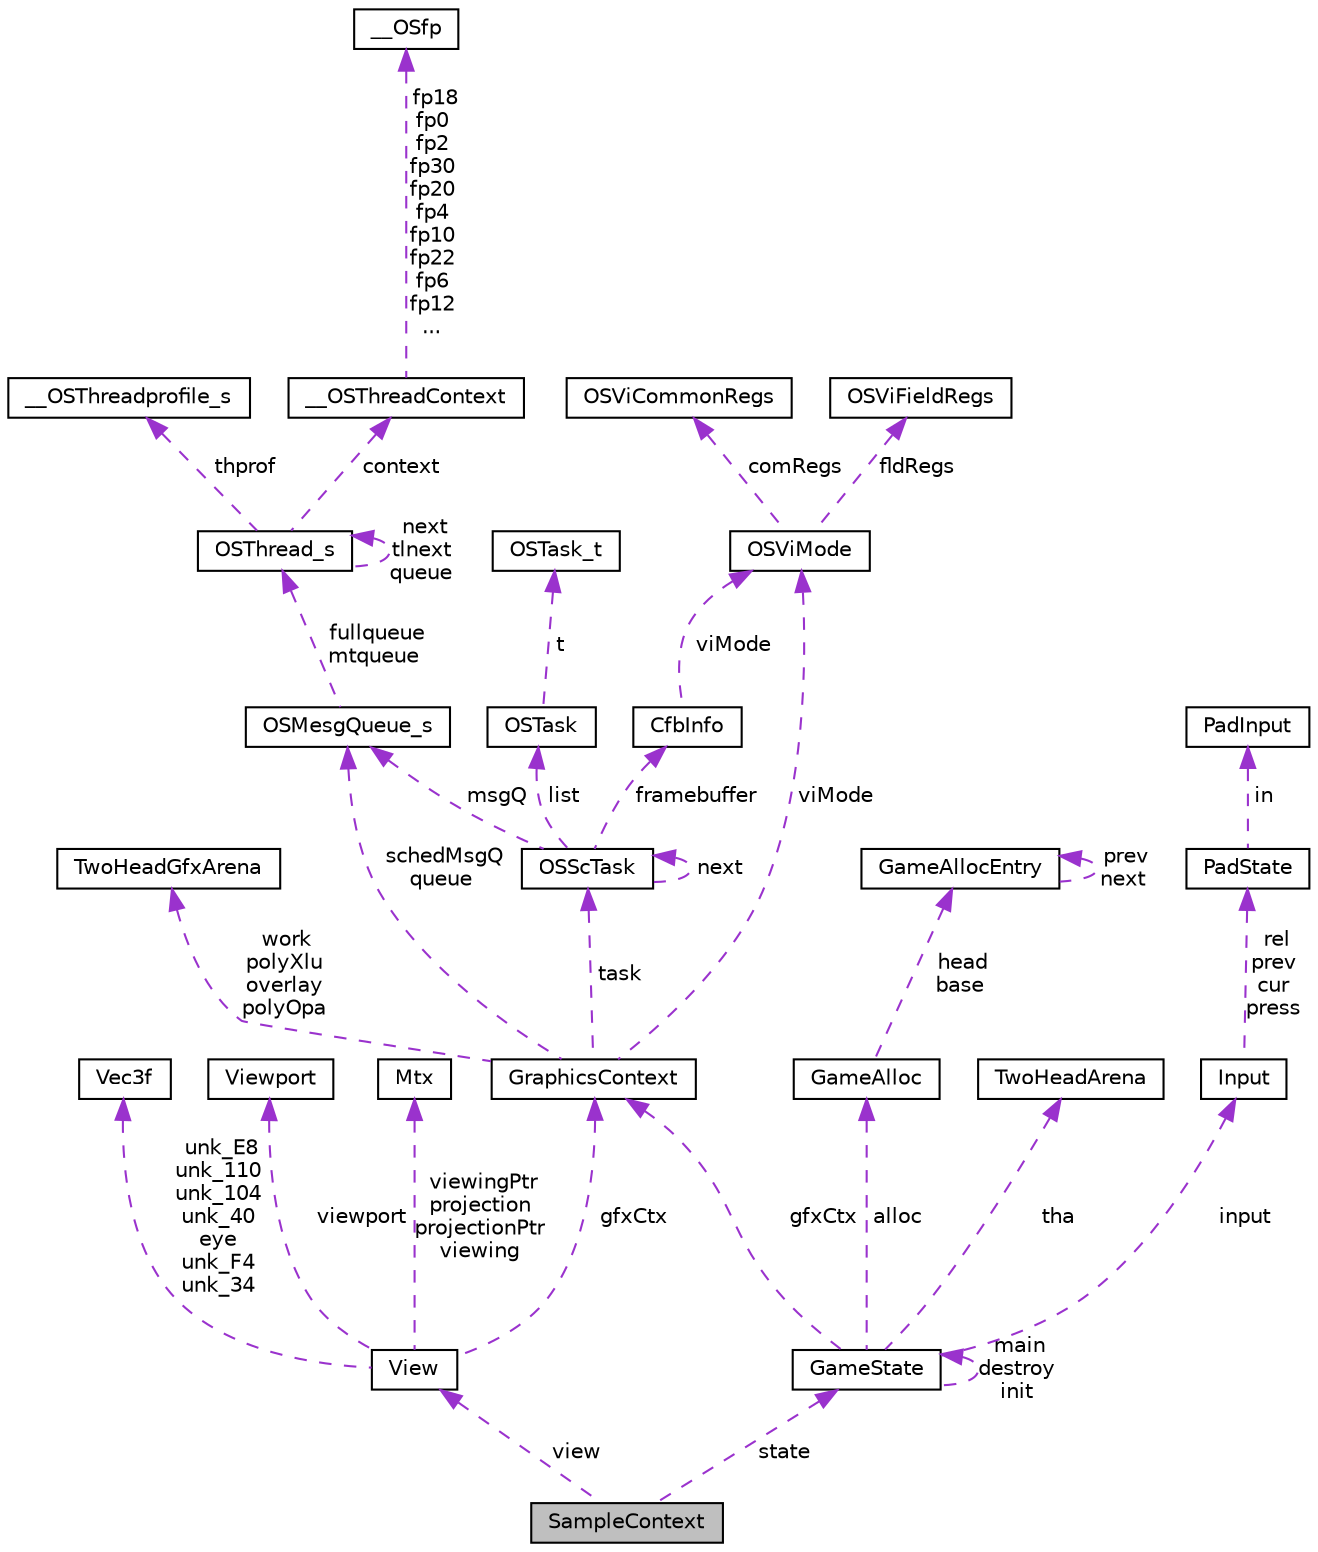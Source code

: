digraph "SampleContext"
{
 // LATEX_PDF_SIZE
  edge [fontname="Helvetica",fontsize="10",labelfontname="Helvetica",labelfontsize="10"];
  node [fontname="Helvetica",fontsize="10",shape=record];
  Node1 [label="SampleContext",height=0.2,width=0.4,color="black", fillcolor="grey75", style="filled", fontcolor="black",tooltip=" "];
  Node2 -> Node1 [dir="back",color="darkorchid3",fontsize="10",style="dashed",label=" view" ,fontname="Helvetica"];
  Node2 [label="View",height=0.2,width=0.4,color="black", fillcolor="white", style="filled",URL="$d0/d34/structView.html",tooltip=" "];
  Node3 -> Node2 [dir="back",color="darkorchid3",fontsize="10",style="dashed",label=" gfxCtx" ,fontname="Helvetica"];
  Node3 [label="GraphicsContext",height=0.2,width=0.4,color="black", fillcolor="white", style="filled",URL="$d7/d6b/structGraphicsContext.html",tooltip=" "];
  Node4 -> Node3 [dir="back",color="darkorchid3",fontsize="10",style="dashed",label=" work\npolyXlu\noverlay\npolyOpa" ,fontname="Helvetica"];
  Node4 [label="TwoHeadGfxArena",height=0.2,width=0.4,color="black", fillcolor="white", style="filled",URL="$d9/d14/structTwoHeadGfxArena.html",tooltip=" "];
  Node5 -> Node3 [dir="back",color="darkorchid3",fontsize="10",style="dashed",label=" task" ,fontname="Helvetica"];
  Node5 [label="OSScTask",height=0.2,width=0.4,color="black", fillcolor="white", style="filled",URL="$dd/d33/structOSScTask.html",tooltip=" "];
  Node5 -> Node5 [dir="back",color="darkorchid3",fontsize="10",style="dashed",label=" next" ,fontname="Helvetica"];
  Node6 -> Node5 [dir="back",color="darkorchid3",fontsize="10",style="dashed",label=" msgQ" ,fontname="Helvetica"];
  Node6 [label="OSMesgQueue_s",height=0.2,width=0.4,color="black", fillcolor="white", style="filled",URL="$dc/d50/structOSMesgQueue__s.html",tooltip=" "];
  Node7 -> Node6 [dir="back",color="darkorchid3",fontsize="10",style="dashed",label=" fullqueue\nmtqueue" ,fontname="Helvetica"];
  Node7 [label="OSThread_s",height=0.2,width=0.4,color="black", fillcolor="white", style="filled",URL="$da/dec/structOSThread__s.html",tooltip=" "];
  Node8 -> Node7 [dir="back",color="darkorchid3",fontsize="10",style="dashed",label=" thprof" ,fontname="Helvetica"];
  Node8 [label="__OSThreadprofile_s",height=0.2,width=0.4,color="black", fillcolor="white", style="filled",URL="$dc/d70/struct____OSThreadprofile__s.html",tooltip=" "];
  Node7 -> Node7 [dir="back",color="darkorchid3",fontsize="10",style="dashed",label=" next\ntlnext\nqueue" ,fontname="Helvetica"];
  Node9 -> Node7 [dir="back",color="darkorchid3",fontsize="10",style="dashed",label=" context" ,fontname="Helvetica"];
  Node9 [label="__OSThreadContext",height=0.2,width=0.4,color="black", fillcolor="white", style="filled",URL="$d9/dec/struct____OSThreadContext.html",tooltip=" "];
  Node10 -> Node9 [dir="back",color="darkorchid3",fontsize="10",style="dashed",label=" fp18\nfp0\nfp2\nfp30\nfp20\nfp4\nfp10\nfp22\nfp6\nfp12\n..." ,fontname="Helvetica"];
  Node10 [label="__OSfp",height=0.2,width=0.4,color="black", fillcolor="white", style="filled",URL="$d0/d5b/union____OSfp.html",tooltip=" "];
  Node11 -> Node5 [dir="back",color="darkorchid3",fontsize="10",style="dashed",label=" list" ,fontname="Helvetica"];
  Node11 [label="OSTask",height=0.2,width=0.4,color="black", fillcolor="white", style="filled",URL="$d7/da9/unionOSTask.html",tooltip=" "];
  Node12 -> Node11 [dir="back",color="darkorchid3",fontsize="10",style="dashed",label=" t" ,fontname="Helvetica"];
  Node12 [label="OSTask_t",height=0.2,width=0.4,color="black", fillcolor="white", style="filled",URL="$dc/da4/structOSTask__t.html",tooltip=" "];
  Node13 -> Node5 [dir="back",color="darkorchid3",fontsize="10",style="dashed",label=" framebuffer" ,fontname="Helvetica"];
  Node13 [label="CfbInfo",height=0.2,width=0.4,color="black", fillcolor="white", style="filled",URL="$de/d30/structCfbInfo.html",tooltip=" "];
  Node14 -> Node13 [dir="back",color="darkorchid3",fontsize="10",style="dashed",label=" viMode" ,fontname="Helvetica"];
  Node14 [label="OSViMode",height=0.2,width=0.4,color="black", fillcolor="white", style="filled",URL="$d8/de1/structOSViMode.html",tooltip=" "];
  Node15 -> Node14 [dir="back",color="darkorchid3",fontsize="10",style="dashed",label=" comRegs" ,fontname="Helvetica"];
  Node15 [label="OSViCommonRegs",height=0.2,width=0.4,color="black", fillcolor="white", style="filled",URL="$dd/df9/structOSViCommonRegs.html",tooltip=" "];
  Node16 -> Node14 [dir="back",color="darkorchid3",fontsize="10",style="dashed",label=" fldRegs" ,fontname="Helvetica"];
  Node16 [label="OSViFieldRegs",height=0.2,width=0.4,color="black", fillcolor="white", style="filled",URL="$d5/d35/structOSViFieldRegs.html",tooltip=" "];
  Node6 -> Node3 [dir="back",color="darkorchid3",fontsize="10",style="dashed",label=" schedMsgQ\nqueue" ,fontname="Helvetica"];
  Node14 -> Node3 [dir="back",color="darkorchid3",fontsize="10",style="dashed",label=" viMode" ,fontname="Helvetica"];
  Node17 -> Node2 [dir="back",color="darkorchid3",fontsize="10",style="dashed",label=" viewport" ,fontname="Helvetica"];
  Node17 [label="Viewport",height=0.2,width=0.4,color="black", fillcolor="white", style="filled",URL="$db/d51/structViewport.html",tooltip=" "];
  Node18 -> Node2 [dir="back",color="darkorchid3",fontsize="10",style="dashed",label=" viewingPtr\nprojection\nprojectionPtr\nviewing" ,fontname="Helvetica"];
  Node18 [label="Mtx",height=0.2,width=0.4,color="black", fillcolor="white", style="filled",URL="$d6/d4c/unionMtx.html",tooltip=" "];
  Node19 -> Node2 [dir="back",color="darkorchid3",fontsize="10",style="dashed",label=" unk_E8\nunk_110\nunk_104\nunk_40\neye\nunk_F4\nunk_34" ,fontname="Helvetica"];
  Node19 [label="Vec3f",height=0.2,width=0.4,color="black", fillcolor="white", style="filled",URL="$d0/dc7/structVec3f.html",tooltip=" "];
  Node20 -> Node1 [dir="back",color="darkorchid3",fontsize="10",style="dashed",label=" state" ,fontname="Helvetica"];
  Node20 [label="GameState",height=0.2,width=0.4,color="black", fillcolor="white", style="filled",URL="$d2/d3d/structGameState.html",tooltip=" "];
  Node21 -> Node20 [dir="back",color="darkorchid3",fontsize="10",style="dashed",label=" alloc" ,fontname="Helvetica"];
  Node21 [label="GameAlloc",height=0.2,width=0.4,color="black", fillcolor="white", style="filled",URL="$d4/dbb/structGameAlloc.html",tooltip=" "];
  Node22 -> Node21 [dir="back",color="darkorchid3",fontsize="10",style="dashed",label=" head\nbase" ,fontname="Helvetica"];
  Node22 [label="GameAllocEntry",height=0.2,width=0.4,color="black", fillcolor="white", style="filled",URL="$d9/da2/structGameAllocEntry.html",tooltip=" "];
  Node22 -> Node22 [dir="back",color="darkorchid3",fontsize="10",style="dashed",label=" prev\nnext" ,fontname="Helvetica"];
  Node23 -> Node20 [dir="back",color="darkorchid3",fontsize="10",style="dashed",label=" tha" ,fontname="Helvetica"];
  Node23 [label="TwoHeadArena",height=0.2,width=0.4,color="black", fillcolor="white", style="filled",URL="$d3/d6c/structTwoHeadArena.html",tooltip=" "];
  Node3 -> Node20 [dir="back",color="darkorchid3",fontsize="10",style="dashed",label=" gfxCtx" ,fontname="Helvetica"];
  Node24 -> Node20 [dir="back",color="darkorchid3",fontsize="10",style="dashed",label=" input" ,fontname="Helvetica"];
  Node24 [label="Input",height=0.2,width=0.4,color="black", fillcolor="white", style="filled",URL="$d4/dae/structInput.html",tooltip=" "];
  Node25 -> Node24 [dir="back",color="darkorchid3",fontsize="10",style="dashed",label=" rel\nprev\ncur\npress" ,fontname="Helvetica"];
  Node25 [label="PadState",height=0.2,width=0.4,color="black", fillcolor="white", style="filled",URL="$df/d25/structPadState.html",tooltip=" "];
  Node26 -> Node25 [dir="back",color="darkorchid3",fontsize="10",style="dashed",label=" in" ,fontname="Helvetica"];
  Node26 [label="PadInput",height=0.2,width=0.4,color="black", fillcolor="white", style="filled",URL="$d9/df1/structPadInput.html",tooltip=" "];
  Node20 -> Node20 [dir="back",color="darkorchid3",fontsize="10",style="dashed",label=" main\ndestroy\ninit" ,fontname="Helvetica"];
}
